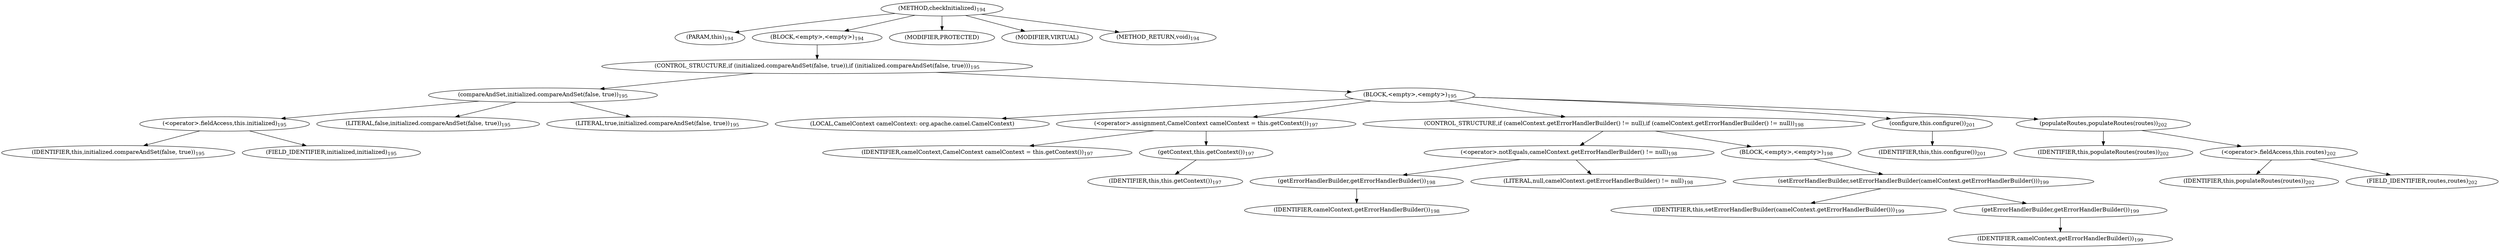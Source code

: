digraph "checkInitialized" {  
"365" [label = <(METHOD,checkInitialized)<SUB>194</SUB>> ]
"31" [label = <(PARAM,this)<SUB>194</SUB>> ]
"366" [label = <(BLOCK,&lt;empty&gt;,&lt;empty&gt;)<SUB>194</SUB>> ]
"367" [label = <(CONTROL_STRUCTURE,if (initialized.compareAndSet(false, true)),if (initialized.compareAndSet(false, true)))<SUB>195</SUB>> ]
"368" [label = <(compareAndSet,initialized.compareAndSet(false, true))<SUB>195</SUB>> ]
"369" [label = <(&lt;operator&gt;.fieldAccess,this.initialized)<SUB>195</SUB>> ]
"370" [label = <(IDENTIFIER,this,initialized.compareAndSet(false, true))<SUB>195</SUB>> ]
"371" [label = <(FIELD_IDENTIFIER,initialized,initialized)<SUB>195</SUB>> ]
"372" [label = <(LITERAL,false,initialized.compareAndSet(false, true))<SUB>195</SUB>> ]
"373" [label = <(LITERAL,true,initialized.compareAndSet(false, true))<SUB>195</SUB>> ]
"374" [label = <(BLOCK,&lt;empty&gt;,&lt;empty&gt;)<SUB>195</SUB>> ]
"375" [label = <(LOCAL,CamelContext camelContext: org.apache.camel.CamelContext)> ]
"376" [label = <(&lt;operator&gt;.assignment,CamelContext camelContext = this.getContext())<SUB>197</SUB>> ]
"377" [label = <(IDENTIFIER,camelContext,CamelContext camelContext = this.getContext())<SUB>197</SUB>> ]
"378" [label = <(getContext,this.getContext())<SUB>197</SUB>> ]
"30" [label = <(IDENTIFIER,this,this.getContext())<SUB>197</SUB>> ]
"379" [label = <(CONTROL_STRUCTURE,if (camelContext.getErrorHandlerBuilder() != null),if (camelContext.getErrorHandlerBuilder() != null))<SUB>198</SUB>> ]
"380" [label = <(&lt;operator&gt;.notEquals,camelContext.getErrorHandlerBuilder() != null)<SUB>198</SUB>> ]
"381" [label = <(getErrorHandlerBuilder,getErrorHandlerBuilder())<SUB>198</SUB>> ]
"382" [label = <(IDENTIFIER,camelContext,getErrorHandlerBuilder())<SUB>198</SUB>> ]
"383" [label = <(LITERAL,null,camelContext.getErrorHandlerBuilder() != null)<SUB>198</SUB>> ]
"384" [label = <(BLOCK,&lt;empty&gt;,&lt;empty&gt;)<SUB>198</SUB>> ]
"385" [label = <(setErrorHandlerBuilder,setErrorHandlerBuilder(camelContext.getErrorHandlerBuilder()))<SUB>199</SUB>> ]
"32" [label = <(IDENTIFIER,this,setErrorHandlerBuilder(camelContext.getErrorHandlerBuilder()))<SUB>199</SUB>> ]
"386" [label = <(getErrorHandlerBuilder,getErrorHandlerBuilder())<SUB>199</SUB>> ]
"387" [label = <(IDENTIFIER,camelContext,getErrorHandlerBuilder())<SUB>199</SUB>> ]
"388" [label = <(configure,this.configure())<SUB>201</SUB>> ]
"33" [label = <(IDENTIFIER,this,this.configure())<SUB>201</SUB>> ]
"389" [label = <(populateRoutes,populateRoutes(routes))<SUB>202</SUB>> ]
"34" [label = <(IDENTIFIER,this,populateRoutes(routes))<SUB>202</SUB>> ]
"390" [label = <(&lt;operator&gt;.fieldAccess,this.routes)<SUB>202</SUB>> ]
"391" [label = <(IDENTIFIER,this,populateRoutes(routes))<SUB>202</SUB>> ]
"392" [label = <(FIELD_IDENTIFIER,routes,routes)<SUB>202</SUB>> ]
"393" [label = <(MODIFIER,PROTECTED)> ]
"394" [label = <(MODIFIER,VIRTUAL)> ]
"395" [label = <(METHOD_RETURN,void)<SUB>194</SUB>> ]
  "365" -> "31" 
  "365" -> "366" 
  "365" -> "393" 
  "365" -> "394" 
  "365" -> "395" 
  "366" -> "367" 
  "367" -> "368" 
  "367" -> "374" 
  "368" -> "369" 
  "368" -> "372" 
  "368" -> "373" 
  "369" -> "370" 
  "369" -> "371" 
  "374" -> "375" 
  "374" -> "376" 
  "374" -> "379" 
  "374" -> "388" 
  "374" -> "389" 
  "376" -> "377" 
  "376" -> "378" 
  "378" -> "30" 
  "379" -> "380" 
  "379" -> "384" 
  "380" -> "381" 
  "380" -> "383" 
  "381" -> "382" 
  "384" -> "385" 
  "385" -> "32" 
  "385" -> "386" 
  "386" -> "387" 
  "388" -> "33" 
  "389" -> "34" 
  "389" -> "390" 
  "390" -> "391" 
  "390" -> "392" 
}

